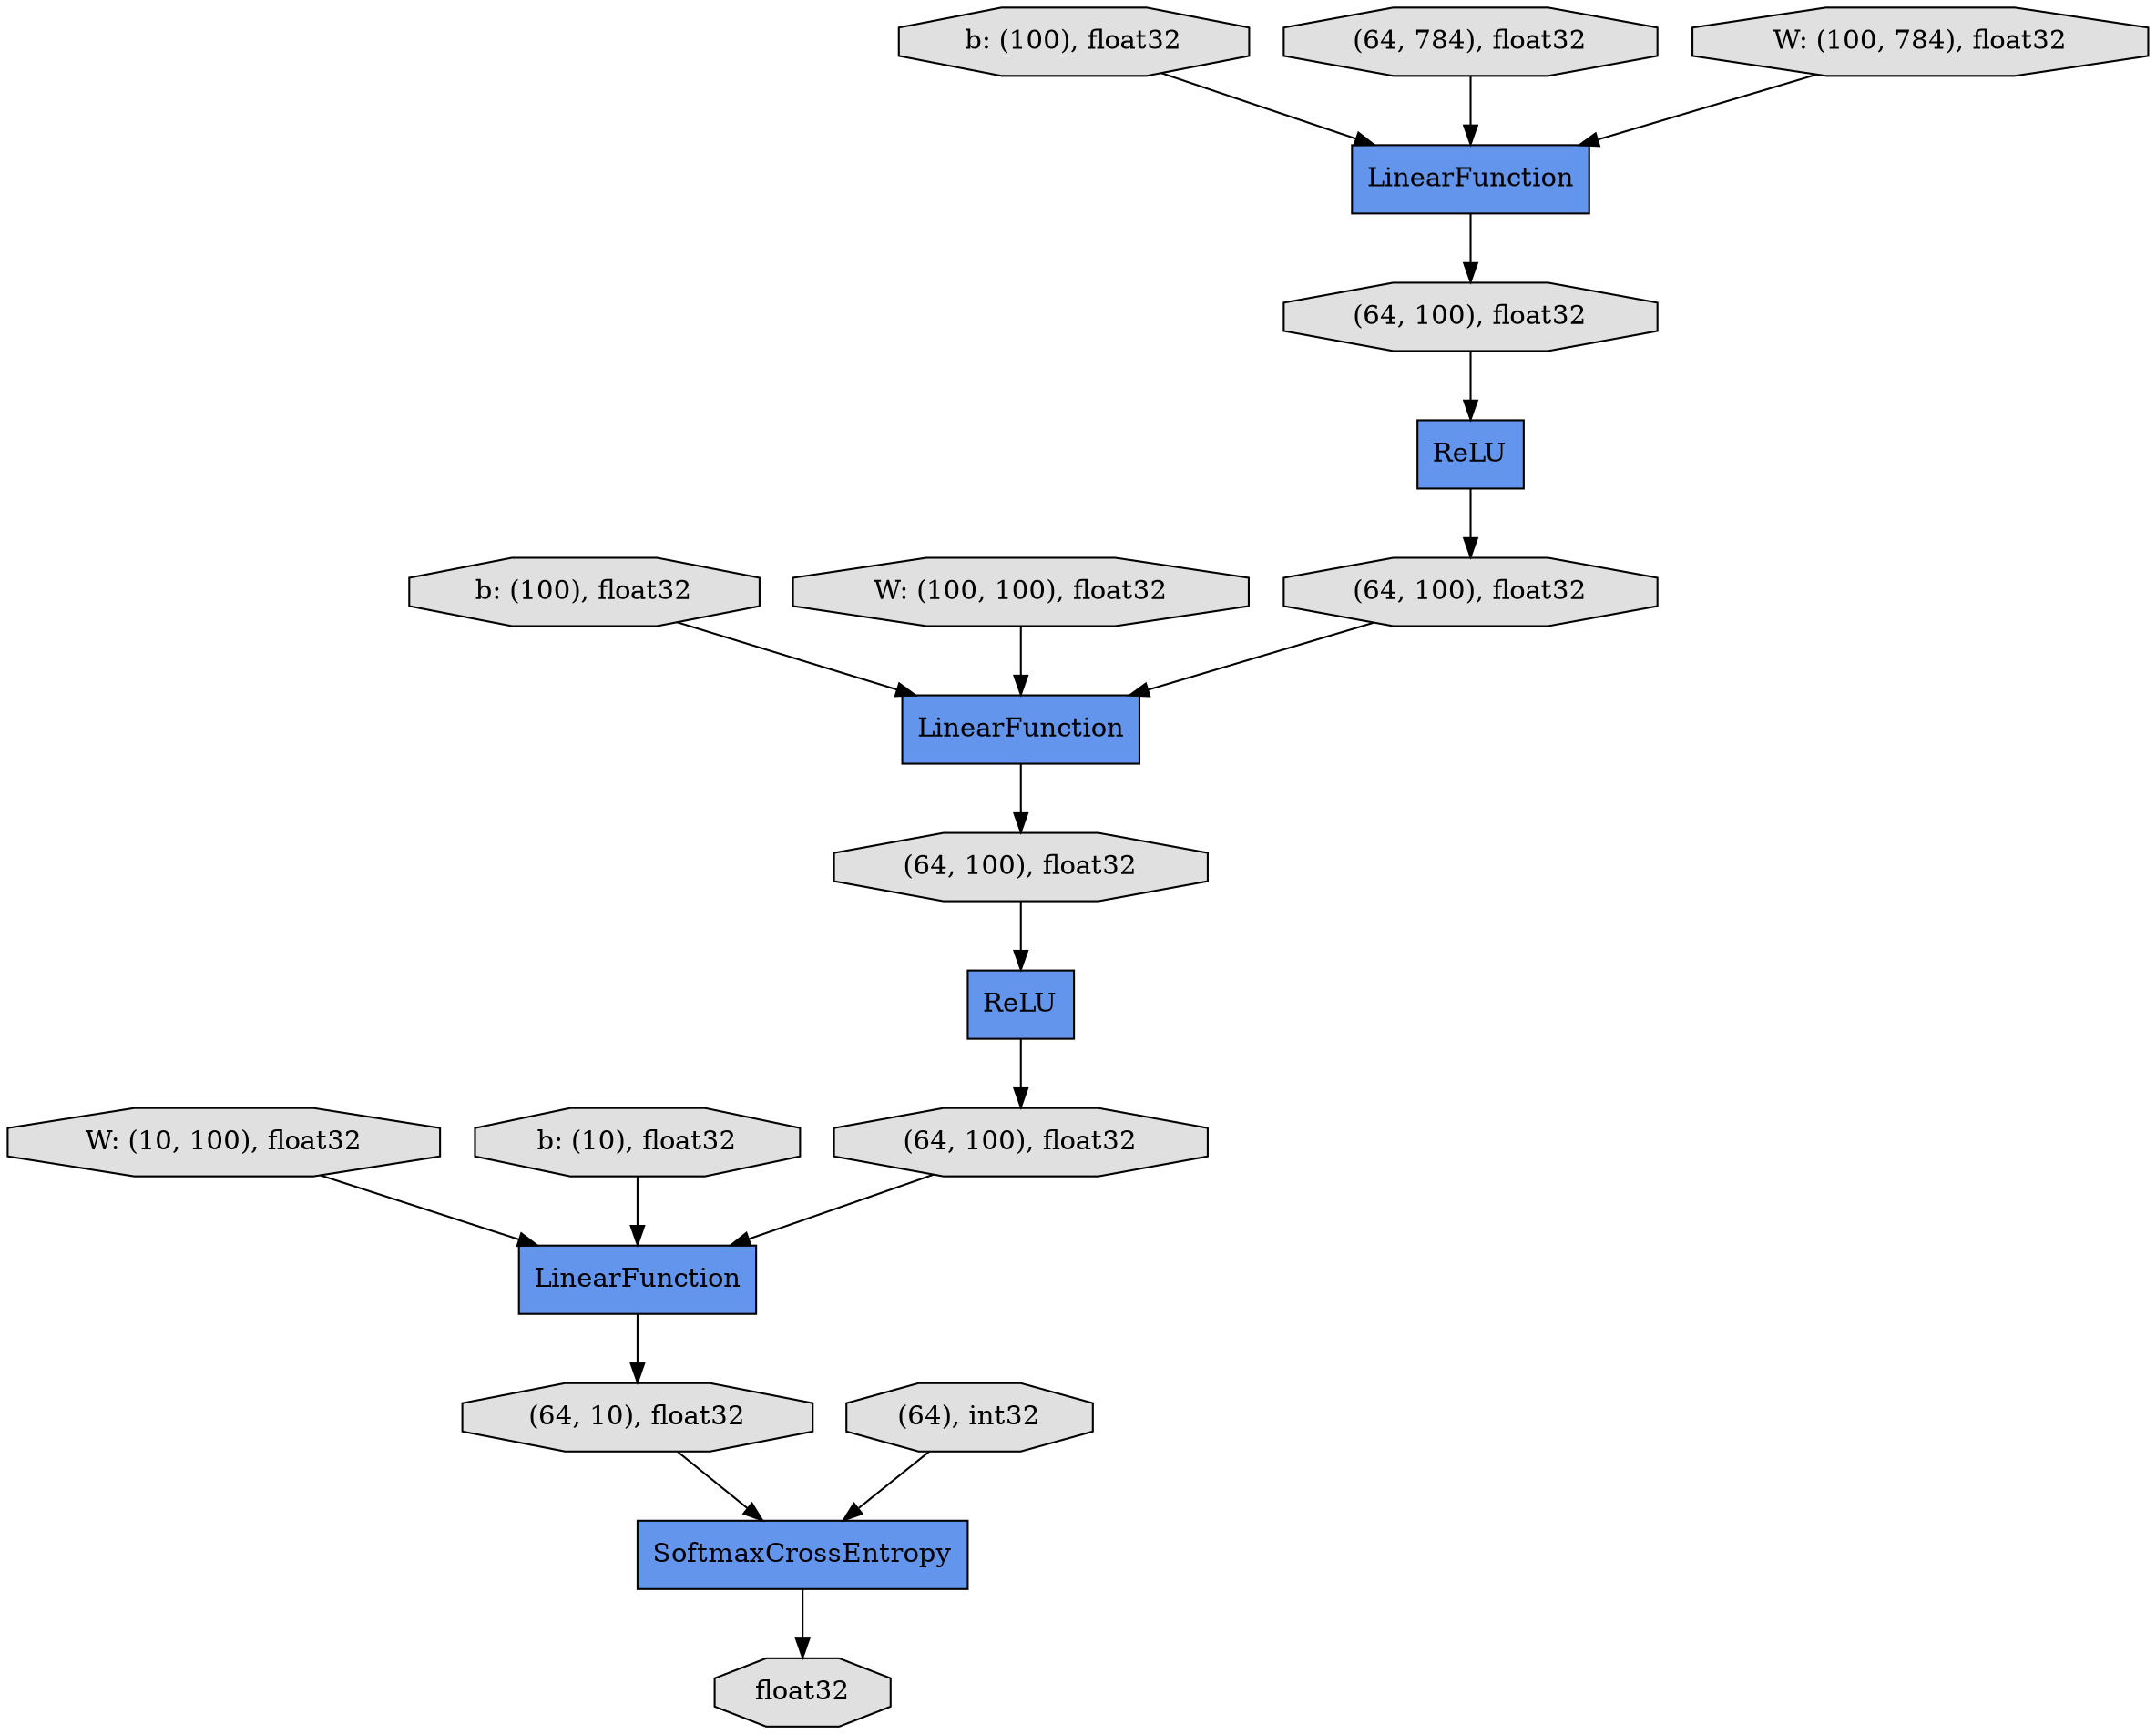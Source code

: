 digraph graphname{rankdir=TB;1624833623600 [label="W: (10, 100), float32",shape="octagon",fillcolor="#E0E0E0",style="filled"];1624833791872 [label="LinearFunction",shape="record",fillcolor="#6495ED",style="filled"];1624833792600 [label="ReLU",shape="record",fillcolor="#6495ED",style="filled"];1624833792656 [label="LinearFunction",shape="record",fillcolor="#6495ED",style="filled"];1624833623208 [label="b: (100), float32",shape="octagon",fillcolor="#E0E0E0",style="filled"];1624833793720 [label="float32",shape="octagon",fillcolor="#E0E0E0",style="filled"];1624833793216 [label="(64, 10), float32",shape="octagon",fillcolor="#E0E0E0",style="filled"];1624833792712 [label="(64, 100), float32",shape="octagon",fillcolor="#E0E0E0",style="filled"];1624833792208 [label="LinearFunction",shape="record",fillcolor="#6495ED",style="filled"];1624767063432 [label="b: (100), float32",shape="octagon",fillcolor="#E0E0E0",style="filled"];1624833792264 [label="(64, 784), float32",shape="octagon",fillcolor="#E0E0E0",style="filled"];1624833793328 [label="(64), int32",shape="octagon",fillcolor="#E0E0E0",style="filled"];1624833791928 [label="ReLU",shape="record",fillcolor="#6495ED",style="filled"];1624833622872 [label="W: (100, 100), float32",shape="octagon",fillcolor="#E0E0E0",style="filled"];1624833792320 [label="(64, 100), float32",shape="octagon",fillcolor="#E0E0E0",style="filled"];1624833792376 [label="SoftmaxCrossEntropy",shape="record",fillcolor="#6495ED",style="filled"];1624833623936 [label="b: (10), float32",shape="octagon",fillcolor="#E0E0E0",style="filled"];1624833792432 [label="(64, 100), float32",shape="octagon",fillcolor="#E0E0E0",style="filled"];1624767062984 [label="W: (100, 784), float32",shape="octagon",fillcolor="#E0E0E0",style="filled"];1624833792992 [label="(64, 100), float32",shape="octagon",fillcolor="#E0E0E0",style="filled"];1624833623936 -> 1624833792656;1624833792600 -> 1624833792992;1624767062984 -> 1624833792208;1624833792208 -> 1624833792320;1624833791928 -> 1624833792432;1624833792432 -> 1624833791872;1624833792376 -> 1624833793720;1624833792992 -> 1624833792656;1624833792712 -> 1624833792600;1624833623208 -> 1624833791872;1624833623600 -> 1624833792656;1624767063432 -> 1624833792208;1624833791872 -> 1624833792712;1624833622872 -> 1624833791872;1624833793328 -> 1624833792376;1624833793216 -> 1624833792376;1624833792264 -> 1624833792208;1624833792656 -> 1624833793216;1624833792320 -> 1624833791928;}